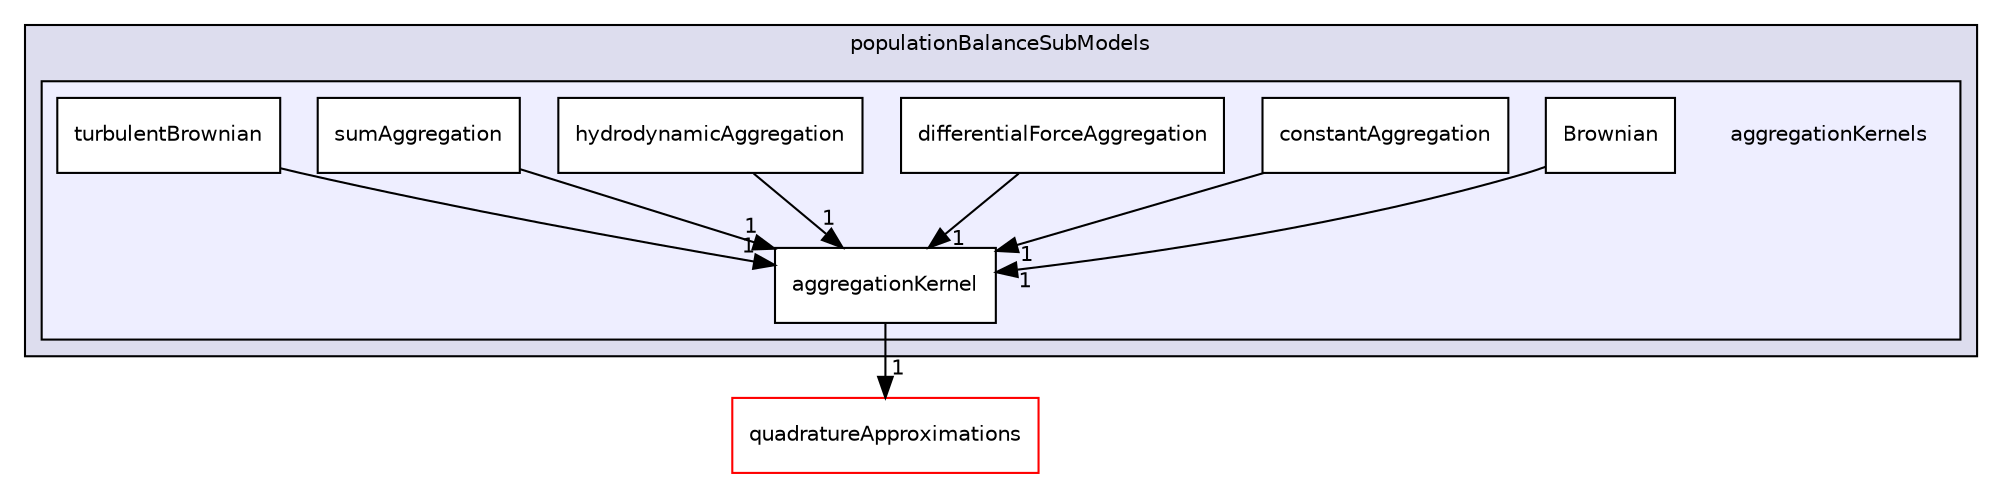 digraph "aggregationKernels" {
  bgcolor=transparent;
  compound=true
  node [ fontsize="10", fontname="Helvetica"];
  edge [ labelfontsize="10", labelfontname="Helvetica"];
  subgraph clusterdir_58c61e057ed2119d9755c9fdbb448648 {
    graph [ bgcolor="#ddddee", pencolor="black", label="populationBalanceSubModels" fontname="Helvetica", fontsize="10", URL="dir_58c61e057ed2119d9755c9fdbb448648.html"]
  subgraph clusterdir_62f86ef0c260ceaf3b93a8b1f701039a {
    graph [ bgcolor="#eeeeff", pencolor="black", label="" URL="dir_62f86ef0c260ceaf3b93a8b1f701039a.html"];
    dir_62f86ef0c260ceaf3b93a8b1f701039a [shape=plaintext label="aggregationKernels"];
    dir_a48c39aac25b9d92c13c5141c3503af1 [shape=box label="aggregationKernel" color="black" fillcolor="white" style="filled" URL="dir_a48c39aac25b9d92c13c5141c3503af1.html"];
    dir_71fbc4140e0b22ddf08dacef365d70a4 [shape=box label="Brownian" color="black" fillcolor="white" style="filled" URL="dir_71fbc4140e0b22ddf08dacef365d70a4.html"];
    dir_bbaf014d2eedcac055ad05438c79ac8f [shape=box label="constantAggregation" color="black" fillcolor="white" style="filled" URL="dir_bbaf014d2eedcac055ad05438c79ac8f.html"];
    dir_e9bc65397f55b3f5507a134b70f12f32 [shape=box label="differentialForceAggregation" color="black" fillcolor="white" style="filled" URL="dir_e9bc65397f55b3f5507a134b70f12f32.html"];
    dir_80f5a8988a3207453ee47742f441b6c1 [shape=box label="hydrodynamicAggregation" color="black" fillcolor="white" style="filled" URL="dir_80f5a8988a3207453ee47742f441b6c1.html"];
    dir_96c7237ba7f48be7590b77be5af6541f [shape=box label="sumAggregation" color="black" fillcolor="white" style="filled" URL="dir_96c7237ba7f48be7590b77be5af6541f.html"];
    dir_f2cff93ce85fb5d1cb25d558030a0a5c [shape=box label="turbulentBrownian" color="black" fillcolor="white" style="filled" URL="dir_f2cff93ce85fb5d1cb25d558030a0a5c.html"];
  }
  }
  dir_719cf215453ac00ed8aac873f3732925 [shape=box label="quadratureApproximations" color="red" URL="dir_719cf215453ac00ed8aac873f3732925.html"];
  dir_f2cff93ce85fb5d1cb25d558030a0a5c->dir_a48c39aac25b9d92c13c5141c3503af1 [headlabel="1", labeldistance=1.5 headhref="dir_000366_000005.html"];
  dir_80f5a8988a3207453ee47742f441b6c1->dir_a48c39aac25b9d92c13c5141c3503af1 [headlabel="1", labeldistance=1.5 headhref="dir_000186_000005.html"];
  dir_96c7237ba7f48be7590b77be5af6541f->dir_a48c39aac25b9d92c13c5141c3503af1 [headlabel="1", labeldistance=1.5 headhref="dir_000344_000005.html"];
  dir_a48c39aac25b9d92c13c5141c3503af1->dir_719cf215453ac00ed8aac873f3732925 [headlabel="1", labeldistance=1.5 headhref="dir_000005_000242.html"];
  dir_71fbc4140e0b22ddf08dacef365d70a4->dir_a48c39aac25b9d92c13c5141c3503af1 [headlabel="1", labeldistance=1.5 headhref="dir_000060_000005.html"];
  dir_bbaf014d2eedcac055ad05438c79ac8f->dir_a48c39aac25b9d92c13c5141c3503af1 [headlabel="1", labeldistance=1.5 headhref="dir_000086_000005.html"];
  dir_e9bc65397f55b3f5507a134b70f12f32->dir_a48c39aac25b9d92c13c5141c3503af1 [headlabel="1", labeldistance=1.5 headhref="dir_000123_000005.html"];
}
